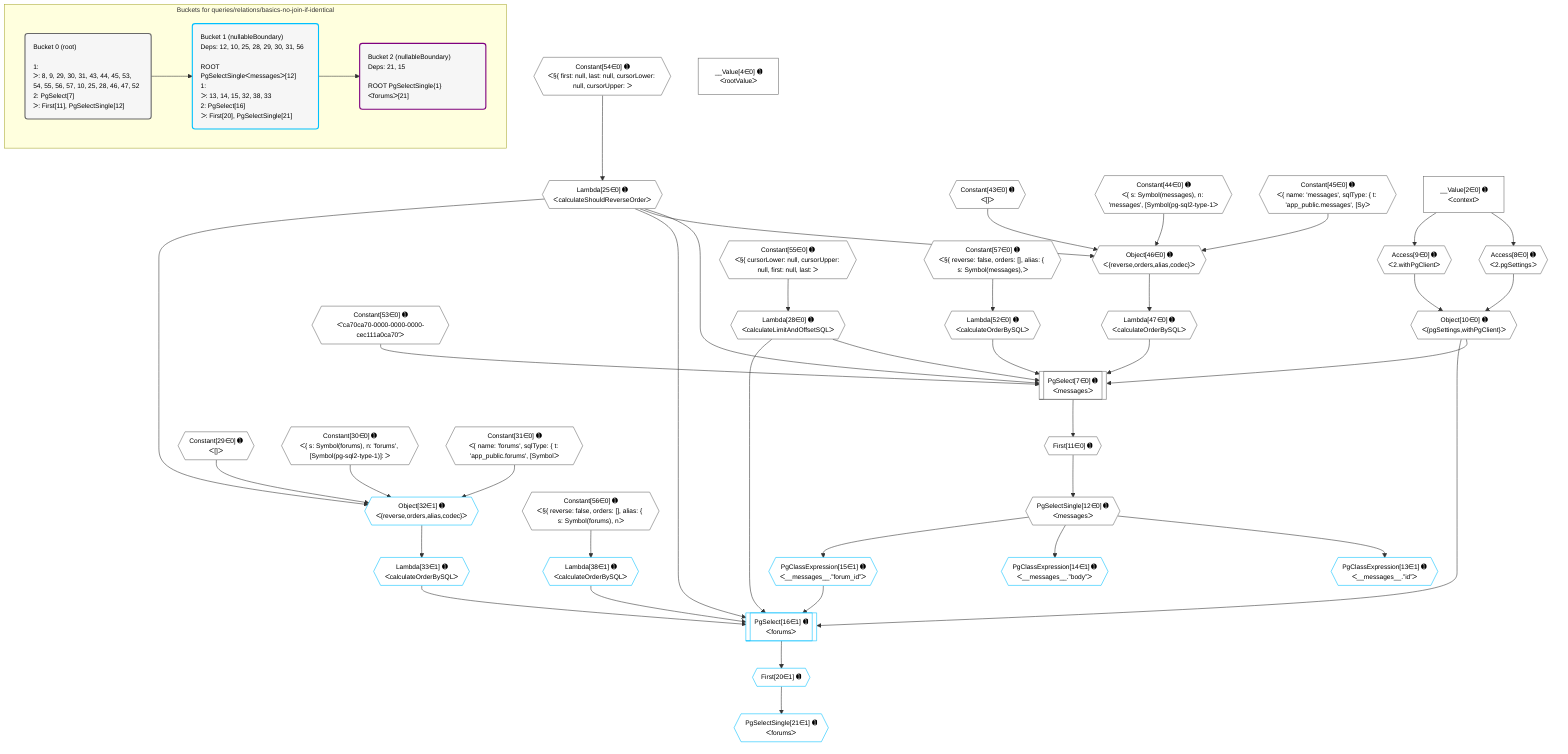 %%{init: {'themeVariables': { 'fontSize': '12px'}}}%%
graph TD
    classDef path fill:#eee,stroke:#000,color:#000
    classDef plan fill:#fff,stroke-width:1px,color:#000
    classDef itemplan fill:#fff,stroke-width:2px,color:#000
    classDef unbatchedplan fill:#dff,stroke-width:1px,color:#000
    classDef sideeffectplan fill:#fcc,stroke-width:2px,color:#000
    classDef bucket fill:#f6f6f6,color:#000,stroke-width:2px,text-align:left


    %% plan dependencies
    PgSelect7[["PgSelect[7∈0] ➊<br />ᐸmessagesᐳ"]]:::plan
    Object10{{"Object[10∈0] ➊<br />ᐸ{pgSettings,withPgClient}ᐳ"}}:::plan
    Constant53{{"Constant[53∈0] ➊<br />ᐸ'ca70ca70-0000-0000-0000-cec111a0ca70'ᐳ"}}:::plan
    Lambda25{{"Lambda[25∈0] ➊<br />ᐸcalculateShouldReverseOrderᐳ"}}:::plan
    Lambda28{{"Lambda[28∈0] ➊<br />ᐸcalculateLimitAndOffsetSQLᐳ"}}:::plan
    Lambda47{{"Lambda[47∈0] ➊<br />ᐸcalculateOrderBySQLᐳ"}}:::plan
    Lambda52{{"Lambda[52∈0] ➊<br />ᐸcalculateOrderBySQLᐳ"}}:::plan
    Object10 & Constant53 & Lambda25 & Lambda28 & Lambda47 & Lambda52 --> PgSelect7
    Object46{{"Object[46∈0] ➊<br />ᐸ{reverse,orders,alias,codec}ᐳ"}}:::plan
    Constant43{{"Constant[43∈0] ➊<br />ᐸ[]ᐳ"}}:::plan
    Constant44{{"Constant[44∈0] ➊<br />ᐸ{ s: Symbol(messages), n: 'messages', [Symbol(pg-sql2-type-1ᐳ"}}:::plan
    Constant45{{"Constant[45∈0] ➊<br />ᐸ{ name: 'messages', sqlType: { t: 'app_public.messages', [Syᐳ"}}:::plan
    Lambda25 & Constant43 & Constant44 & Constant45 --> Object46
    Access8{{"Access[8∈0] ➊<br />ᐸ2.pgSettingsᐳ"}}:::plan
    Access9{{"Access[9∈0] ➊<br />ᐸ2.withPgClientᐳ"}}:::plan
    Access8 & Access9 --> Object10
    __Value2["__Value[2∈0] ➊<br />ᐸcontextᐳ"]:::plan
    __Value2 --> Access8
    __Value2 --> Access9
    First11{{"First[11∈0] ➊"}}:::plan
    PgSelect7 --> First11
    PgSelectSingle12{{"PgSelectSingle[12∈0] ➊<br />ᐸmessagesᐳ"}}:::plan
    First11 --> PgSelectSingle12
    Constant54{{"Constant[54∈0] ➊<br />ᐸ§{ first: null, last: null, cursorLower: null, cursorUpper: ᐳ"}}:::plan
    Constant54 --> Lambda25
    Constant55{{"Constant[55∈0] ➊<br />ᐸ§{ cursorLower: null, cursorUpper: null, first: null, last: ᐳ"}}:::plan
    Constant55 --> Lambda28
    Object46 --> Lambda47
    Constant57{{"Constant[57∈0] ➊<br />ᐸ§{ reverse: false, orders: [], alias: { s: Symbol(messages),ᐳ"}}:::plan
    Constant57 --> Lambda52
    __Value4["__Value[4∈0] ➊<br />ᐸrootValueᐳ"]:::plan
    Constant29{{"Constant[29∈0] ➊<br />ᐸ[]ᐳ"}}:::plan
    Constant30{{"Constant[30∈0] ➊<br />ᐸ{ s: Symbol(forums), n: 'forums', [Symbol(pg-sql2-type-1)]: ᐳ"}}:::plan
    Constant31{{"Constant[31∈0] ➊<br />ᐸ{ name: 'forums', sqlType: { t: 'app_public.forums', [Symbolᐳ"}}:::plan
    Constant56{{"Constant[56∈0] ➊<br />ᐸ§{ reverse: false, orders: [], alias: { s: Symbol(forums), nᐳ"}}:::plan
    PgSelect16[["PgSelect[16∈1] ➊<br />ᐸforumsᐳ"]]:::plan
    PgClassExpression15{{"PgClassExpression[15∈1] ➊<br />ᐸ__messages__.”forum_id”ᐳ"}}:::plan
    Lambda33{{"Lambda[33∈1] ➊<br />ᐸcalculateOrderBySQLᐳ"}}:::plan
    Lambda38{{"Lambda[38∈1] ➊<br />ᐸcalculateOrderBySQLᐳ"}}:::plan
    Object10 & PgClassExpression15 & Lambda25 & Lambda28 & Lambda33 & Lambda38 --> PgSelect16
    Object32{{"Object[32∈1] ➊<br />ᐸ{reverse,orders,alias,codec}ᐳ"}}:::plan
    Lambda25 & Constant29 & Constant30 & Constant31 --> Object32
    PgClassExpression13{{"PgClassExpression[13∈1] ➊<br />ᐸ__messages__.”id”ᐳ"}}:::plan
    PgSelectSingle12 --> PgClassExpression13
    PgClassExpression14{{"PgClassExpression[14∈1] ➊<br />ᐸ__messages__.”body”ᐳ"}}:::plan
    PgSelectSingle12 --> PgClassExpression14
    PgSelectSingle12 --> PgClassExpression15
    First20{{"First[20∈1] ➊"}}:::plan
    PgSelect16 --> First20
    PgSelectSingle21{{"PgSelectSingle[21∈1] ➊<br />ᐸforumsᐳ"}}:::plan
    First20 --> PgSelectSingle21
    Object32 --> Lambda33
    Constant56 --> Lambda38

    %% define steps

    subgraph "Buckets for queries/relations/basics-no-join-if-identical"
    Bucket0("Bucket 0 (root)<br /><br />1: <br />ᐳ: 8, 9, 29, 30, 31, 43, 44, 45, 53, 54, 55, 56, 57, 10, 25, 28, 46, 47, 52<br />2: PgSelect[7]<br />ᐳ: First[11], PgSelectSingle[12]"):::bucket
    classDef bucket0 stroke:#696969
    class Bucket0,__Value2,__Value4,PgSelect7,Access8,Access9,Object10,First11,PgSelectSingle12,Lambda25,Lambda28,Constant29,Constant30,Constant31,Constant43,Constant44,Constant45,Object46,Lambda47,Lambda52,Constant53,Constant54,Constant55,Constant56,Constant57 bucket0
    Bucket1("Bucket 1 (nullableBoundary)<br />Deps: 12, 10, 25, 28, 29, 30, 31, 56<br /><br />ROOT PgSelectSingleᐸmessagesᐳ[12]<br />1: <br />ᐳ: 13, 14, 15, 32, 38, 33<br />2: PgSelect[16]<br />ᐳ: First[20], PgSelectSingle[21]"):::bucket
    classDef bucket1 stroke:#00bfff
    class Bucket1,PgClassExpression13,PgClassExpression14,PgClassExpression15,PgSelect16,First20,PgSelectSingle21,Object32,Lambda33,Lambda38 bucket1
    Bucket2("Bucket 2 (nullableBoundary)<br />Deps: 21, 15<br /><br />ROOT PgSelectSingle{1}ᐸforumsᐳ[21]"):::bucket
    classDef bucket2 stroke:#7f007f
    class Bucket2 bucket2
    Bucket0 --> Bucket1
    Bucket1 --> Bucket2
    end